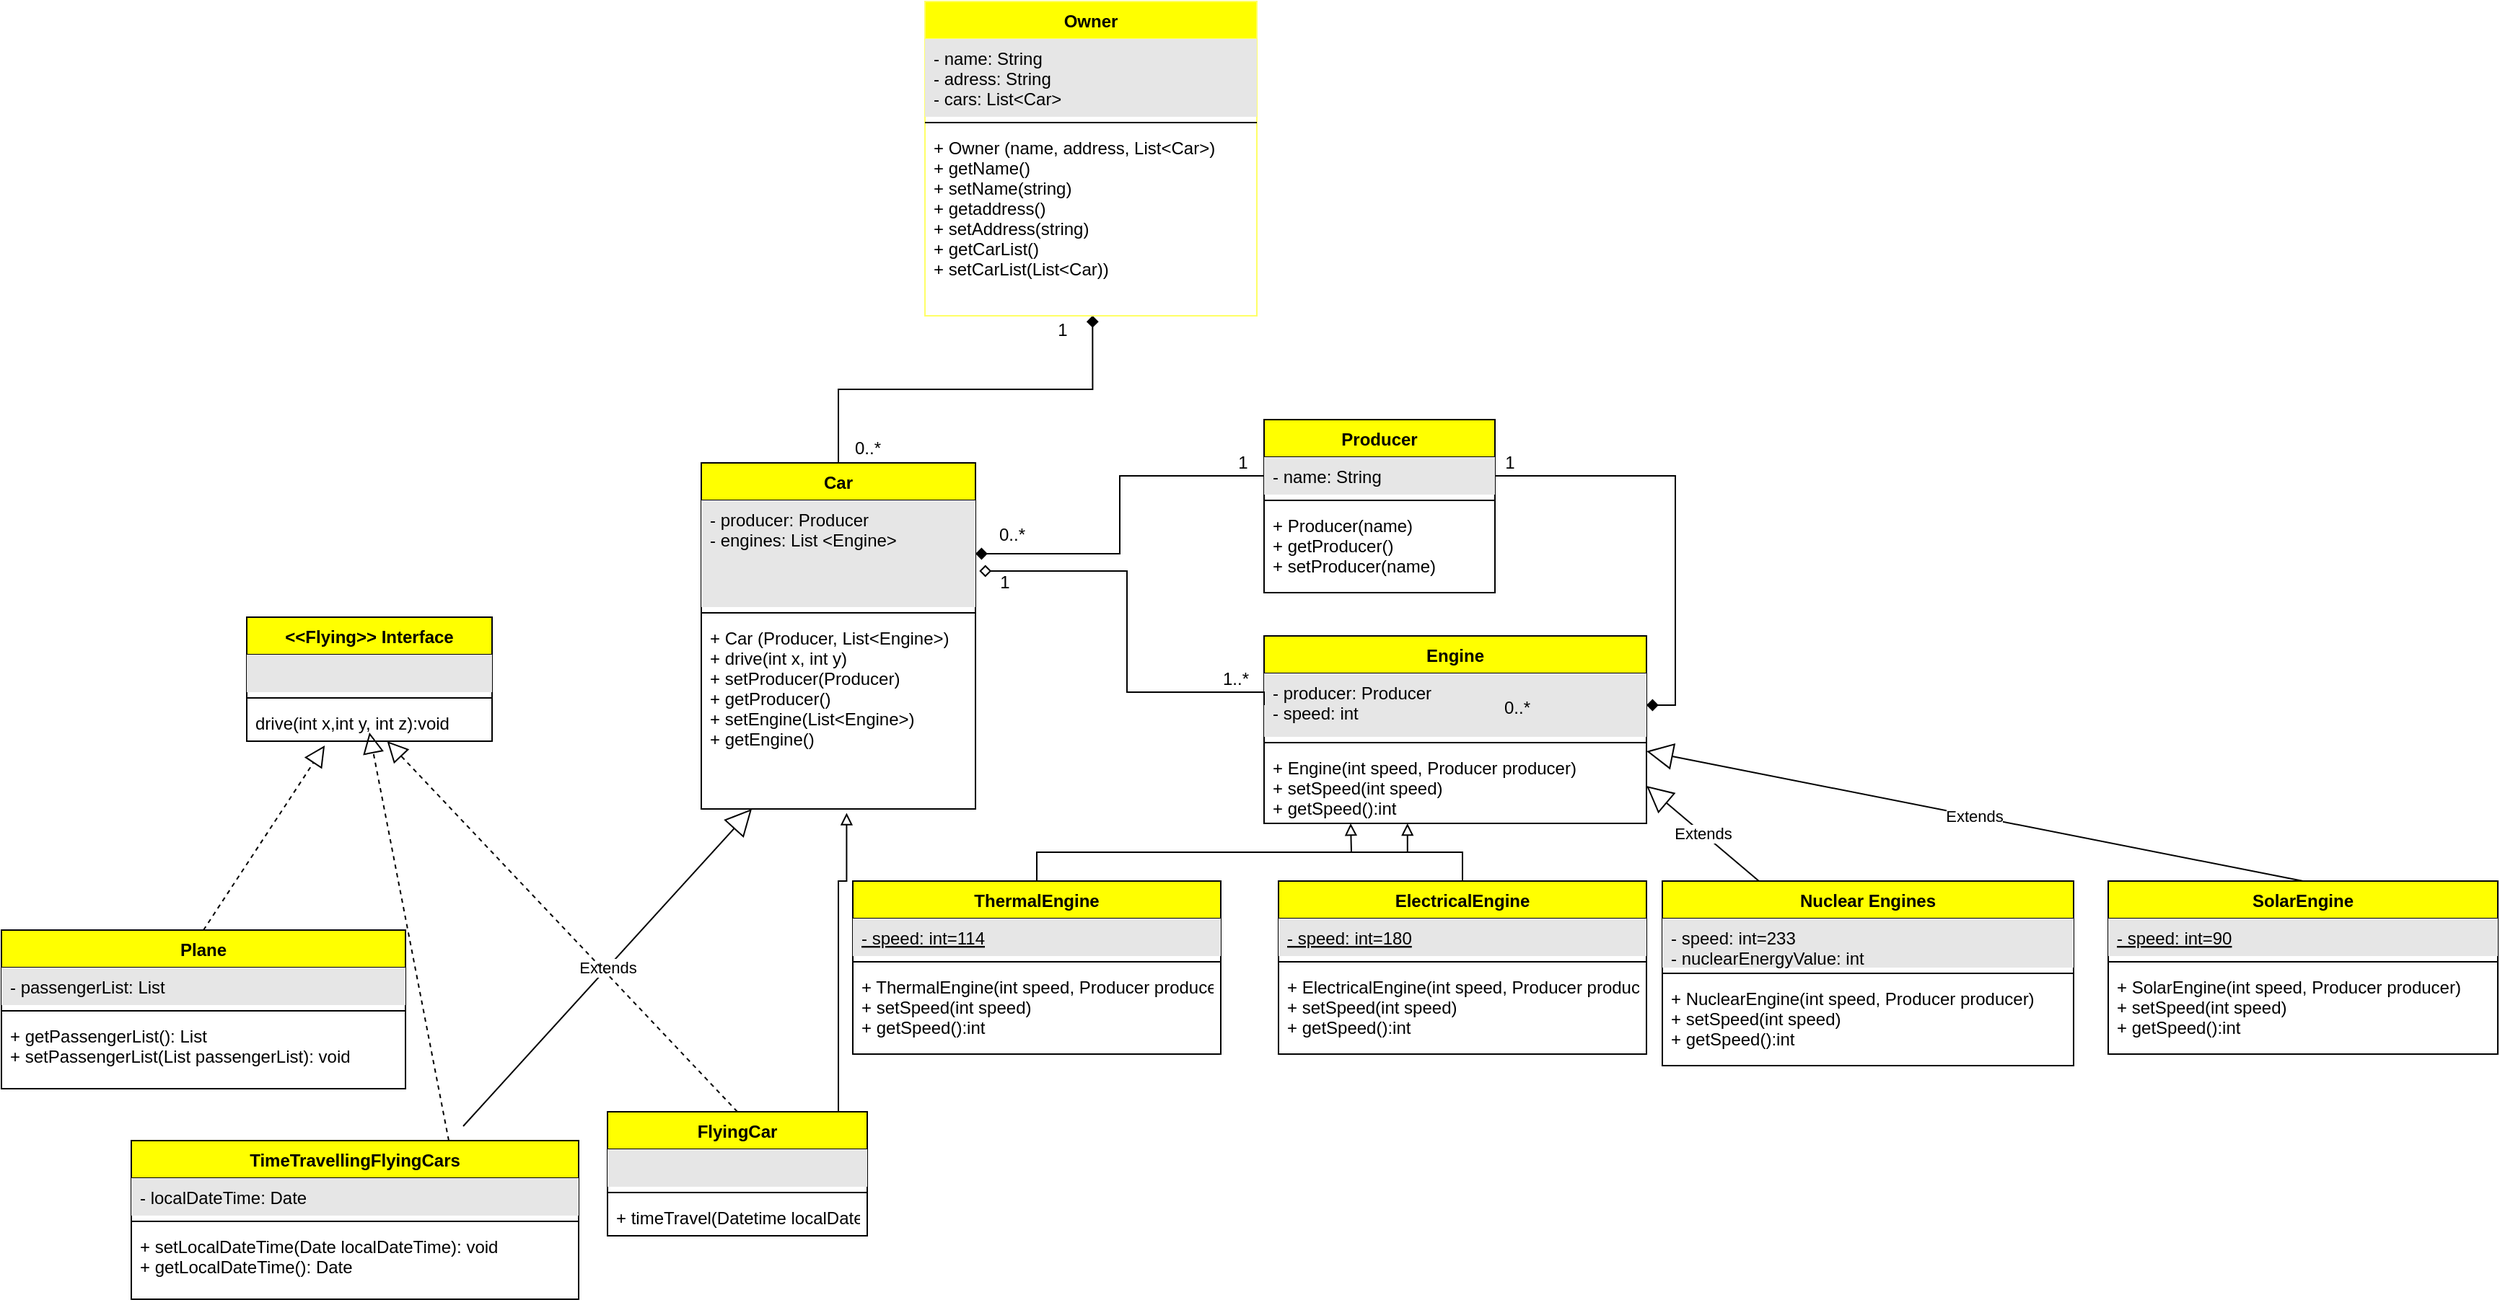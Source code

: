 <mxfile version="20.0.1" type="github">
  <diagram id="C5RBs43oDa-KdzZeNtuy" name="Page-1">
    <mxGraphModel dx="3462" dy="760" grid="1" gridSize="10" guides="1" tooltips="1" connect="1" arrows="1" fold="1" page="1" pageScale="1" pageWidth="1800" pageHeight="1000" math="0" shadow="0">
      <root>
        <mxCell id="WIyWlLk6GJQsqaUBKTNV-0" />
        <mxCell id="WIyWlLk6GJQsqaUBKTNV-1" parent="WIyWlLk6GJQsqaUBKTNV-0" />
        <mxCell id="aXp1cObeX2M25JBQMIca-23" style="edgeStyle=orthogonalEdgeStyle;rounded=0;orthogonalLoop=1;jettySize=auto;html=1;entryX=0.505;entryY=0.999;entryDx=0;entryDy=0;entryPerimeter=0;endArrow=diamond;endFill=1;" parent="WIyWlLk6GJQsqaUBKTNV-1" source="blP-r5KLYwO_4_YSS9iV-0" target="aXp1cObeX2M25JBQMIca-16" edge="1">
          <mxGeometry relative="1" as="geometry" />
        </mxCell>
        <mxCell id="blP-r5KLYwO_4_YSS9iV-0" value="Car" style="swimlane;fontStyle=1;align=center;verticalAlign=top;childLayout=stackLayout;horizontal=1;startSize=26;horizontalStack=0;resizeParent=1;resizeParentMax=0;resizeLast=0;collapsible=1;marginBottom=0;fillColor=#FFFF00;" parent="WIyWlLk6GJQsqaUBKTNV-1" vertex="1">
          <mxGeometry x="-1279" y="400" width="190" height="240" as="geometry" />
        </mxCell>
        <mxCell id="blP-r5KLYwO_4_YSS9iV-1" value="- producer: Producer&#xa;- engines: List &lt;Engine&gt;" style="text;strokeColor=none;fillColor=#E6E6E6;align=left;verticalAlign=top;spacingLeft=4;spacingRight=4;overflow=hidden;rotatable=0;points=[[0,0.5],[1,0.5]];portConstraint=eastwest;" parent="blP-r5KLYwO_4_YSS9iV-0" vertex="1">
          <mxGeometry y="26" width="190" height="74" as="geometry" />
        </mxCell>
        <mxCell id="blP-r5KLYwO_4_YSS9iV-2" value="" style="line;strokeWidth=1;fillColor=none;align=left;verticalAlign=middle;spacingTop=-1;spacingLeft=3;spacingRight=3;rotatable=0;labelPosition=right;points=[];portConstraint=eastwest;" parent="blP-r5KLYwO_4_YSS9iV-0" vertex="1">
          <mxGeometry y="100" width="190" height="8" as="geometry" />
        </mxCell>
        <mxCell id="blP-r5KLYwO_4_YSS9iV-3" value="+ Car (Producer, List&lt;Engine&gt;)&#xa;+ drive(int x, int y)&#xa;+ setProducer(Producer)&#xa;+ getProducer()&#xa;+ setEngine(List&lt;Engine&gt;)&#xa;+ getEngine()&#xa;" style="text;strokeColor=none;fillColor=none;align=left;verticalAlign=top;spacingLeft=4;spacingRight=4;overflow=hidden;rotatable=0;points=[[0,0.5],[1,0.5]];portConstraint=eastwest;" parent="blP-r5KLYwO_4_YSS9iV-0" vertex="1">
          <mxGeometry y="108" width="190" height="132" as="geometry" />
        </mxCell>
        <mxCell id="blP-r5KLYwO_4_YSS9iV-8" value="Producer" style="swimlane;fontStyle=1;align=center;verticalAlign=top;childLayout=stackLayout;horizontal=1;startSize=26;horizontalStack=0;resizeParent=1;resizeParentMax=0;resizeLast=0;collapsible=1;marginBottom=0;fillColor=#FFFF00;" parent="WIyWlLk6GJQsqaUBKTNV-1" vertex="1">
          <mxGeometry x="-889" y="370" width="160" height="120" as="geometry" />
        </mxCell>
        <mxCell id="blP-r5KLYwO_4_YSS9iV-9" value="- name: String" style="text;strokeColor=none;fillColor=#E6E6E6;align=left;verticalAlign=top;spacingLeft=4;spacingRight=4;overflow=hidden;rotatable=0;points=[[0,0.5],[1,0.5]];portConstraint=eastwest;" parent="blP-r5KLYwO_4_YSS9iV-8" vertex="1">
          <mxGeometry y="26" width="160" height="26" as="geometry" />
        </mxCell>
        <mxCell id="blP-r5KLYwO_4_YSS9iV-10" value="" style="line;strokeWidth=1;fillColor=none;align=left;verticalAlign=middle;spacingTop=-1;spacingLeft=3;spacingRight=3;rotatable=0;labelPosition=right;points=[];portConstraint=eastwest;" parent="blP-r5KLYwO_4_YSS9iV-8" vertex="1">
          <mxGeometry y="52" width="160" height="8" as="geometry" />
        </mxCell>
        <mxCell id="blP-r5KLYwO_4_YSS9iV-11" value="+ Producer(name)&#xa;+ getProducer()&#xa;+ setProducer(name)" style="text;strokeColor=none;fillColor=none;align=left;verticalAlign=top;spacingLeft=4;spacingRight=4;overflow=hidden;rotatable=0;points=[[0,0.5],[1,0.5]];portConstraint=eastwest;" parent="blP-r5KLYwO_4_YSS9iV-8" vertex="1">
          <mxGeometry y="60" width="160" height="60" as="geometry" />
        </mxCell>
        <mxCell id="blP-r5KLYwO_4_YSS9iV-12" value="Engine" style="swimlane;fontStyle=1;align=center;verticalAlign=top;childLayout=stackLayout;horizontal=1;startSize=26;horizontalStack=0;resizeParent=1;resizeParentMax=0;resizeLast=0;collapsible=1;marginBottom=0;fillColor=#FFFF00;" parent="WIyWlLk6GJQsqaUBKTNV-1" vertex="1">
          <mxGeometry x="-889" y="520" width="265" height="130" as="geometry" />
        </mxCell>
        <mxCell id="blP-r5KLYwO_4_YSS9iV-13" value="- producer: Producer&#xa;- speed: int&#xa;" style="text;strokeColor=none;fillColor=#E6E6E6;align=left;verticalAlign=top;spacingLeft=4;spacingRight=4;overflow=hidden;rotatable=0;points=[[0,0.5],[1,0.5]];portConstraint=eastwest;" parent="blP-r5KLYwO_4_YSS9iV-12" vertex="1">
          <mxGeometry y="26" width="265" height="44" as="geometry" />
        </mxCell>
        <mxCell id="blP-r5KLYwO_4_YSS9iV-14" value="" style="line;strokeWidth=1;fillColor=none;align=left;verticalAlign=middle;spacingTop=-1;spacingLeft=3;spacingRight=3;rotatable=0;labelPosition=right;points=[];portConstraint=eastwest;" parent="blP-r5KLYwO_4_YSS9iV-12" vertex="1">
          <mxGeometry y="70" width="265" height="8" as="geometry" />
        </mxCell>
        <mxCell id="blP-r5KLYwO_4_YSS9iV-15" value="+ Engine(int speed, Producer producer)&#xa;+ setSpeed(int speed)&#xa;+ getSpeed():int" style="text;strokeColor=none;fillColor=none;align=left;verticalAlign=top;spacingLeft=4;spacingRight=4;overflow=hidden;rotatable=0;points=[[0,0.5],[1,0.5]];portConstraint=eastwest;" parent="blP-r5KLYwO_4_YSS9iV-12" vertex="1">
          <mxGeometry y="78" width="265" height="52" as="geometry" />
        </mxCell>
        <mxCell id="blP-r5KLYwO_4_YSS9iV-16" style="edgeStyle=orthogonalEdgeStyle;rounded=0;orthogonalLoop=1;jettySize=auto;html=1;exitX=0;exitY=0.5;exitDx=0;exitDy=0;endArrow=diamond;endFill=0;entryX=1.014;entryY=0.662;entryDx=0;entryDy=0;entryPerimeter=0;" parent="WIyWlLk6GJQsqaUBKTNV-1" source="blP-r5KLYwO_4_YSS9iV-13" target="blP-r5KLYwO_4_YSS9iV-1" edge="1">
          <mxGeometry relative="1" as="geometry">
            <Array as="points">
              <mxPoint x="-889" y="559" />
              <mxPoint x="-984" y="559" />
              <mxPoint x="-984" y="475" />
            </Array>
            <mxPoint x="-1029" y="540" as="targetPoint" />
          </mxGeometry>
        </mxCell>
        <mxCell id="blP-r5KLYwO_4_YSS9iV-17" value="1" style="text;html=1;resizable=0;autosize=1;align=center;verticalAlign=middle;points=[];fillColor=none;strokeColor=none;rounded=0;" parent="WIyWlLk6GJQsqaUBKTNV-1" vertex="1">
          <mxGeometry x="-1079" y="473" width="20" height="20" as="geometry" />
        </mxCell>
        <mxCell id="blP-r5KLYwO_4_YSS9iV-18" value="1..*" style="text;html=1;resizable=0;autosize=1;align=center;verticalAlign=middle;points=[];fillColor=none;strokeColor=none;rounded=0;" parent="WIyWlLk6GJQsqaUBKTNV-1" vertex="1">
          <mxGeometry x="-924" y="540" width="30" height="20" as="geometry" />
        </mxCell>
        <mxCell id="blP-r5KLYwO_4_YSS9iV-20" value="1" style="text;html=1;resizable=0;autosize=1;align=center;verticalAlign=middle;points=[];fillColor=none;strokeColor=none;rounded=0;" parent="WIyWlLk6GJQsqaUBKTNV-1" vertex="1">
          <mxGeometry x="-914" y="390" width="20" height="20" as="geometry" />
        </mxCell>
        <mxCell id="blP-r5KLYwO_4_YSS9iV-21" value="0..*" style="text;html=1;resizable=0;autosize=1;align=center;verticalAlign=middle;points=[];fillColor=none;strokeColor=none;rounded=0;" parent="WIyWlLk6GJQsqaUBKTNV-1" vertex="1">
          <mxGeometry x="-1079" y="440" width="30" height="20" as="geometry" />
        </mxCell>
        <mxCell id="blP-r5KLYwO_4_YSS9iV-23" style="edgeStyle=orthogonalEdgeStyle;rounded=0;orthogonalLoop=1;jettySize=auto;html=1;exitX=1;exitY=0.5;exitDx=0;exitDy=0;entryX=1;entryY=0.5;entryDx=0;entryDy=0;endArrow=diamond;endFill=1;" parent="WIyWlLk6GJQsqaUBKTNV-1" source="blP-r5KLYwO_4_YSS9iV-9" target="blP-r5KLYwO_4_YSS9iV-13" edge="1">
          <mxGeometry relative="1" as="geometry" />
        </mxCell>
        <mxCell id="blP-r5KLYwO_4_YSS9iV-24" value="1" style="text;html=1;resizable=0;autosize=1;align=center;verticalAlign=middle;points=[];fillColor=none;strokeColor=none;rounded=0;" parent="WIyWlLk6GJQsqaUBKTNV-1" vertex="1">
          <mxGeometry x="-729" y="390" width="20" height="20" as="geometry" />
        </mxCell>
        <mxCell id="blP-r5KLYwO_4_YSS9iV-25" value="0..*" style="text;html=1;resizable=0;autosize=1;align=center;verticalAlign=middle;points=[];fillColor=none;strokeColor=none;rounded=0;" parent="WIyWlLk6GJQsqaUBKTNV-1" vertex="1">
          <mxGeometry x="-729" y="560" width="30" height="20" as="geometry" />
        </mxCell>
        <mxCell id="blP-r5KLYwO_4_YSS9iV-27" style="edgeStyle=orthogonalEdgeStyle;rounded=0;orthogonalLoop=1;jettySize=auto;html=1;exitX=0;exitY=0.5;exitDx=0;exitDy=0;entryX=1;entryY=0.5;entryDx=0;entryDy=0;endArrow=diamond;endFill=1;" parent="WIyWlLk6GJQsqaUBKTNV-1" source="blP-r5KLYwO_4_YSS9iV-9" target="blP-r5KLYwO_4_YSS9iV-1" edge="1">
          <mxGeometry relative="1" as="geometry" />
        </mxCell>
        <mxCell id="blP-r5KLYwO_4_YSS9iV-38" style="edgeStyle=orthogonalEdgeStyle;rounded=0;orthogonalLoop=1;jettySize=auto;html=1;exitX=0.5;exitY=0;exitDx=0;exitDy=0;entryX=0.375;entryY=1;entryDx=0;entryDy=0;entryPerimeter=0;endArrow=block;endFill=0;" parent="WIyWlLk6GJQsqaUBKTNV-1" source="blP-r5KLYwO_4_YSS9iV-30" target="blP-r5KLYwO_4_YSS9iV-15" edge="1">
          <mxGeometry relative="1" as="geometry" />
        </mxCell>
        <mxCell id="blP-r5KLYwO_4_YSS9iV-30" value="ThermalEngine" style="swimlane;fontStyle=1;align=center;verticalAlign=top;childLayout=stackLayout;horizontal=1;startSize=26;horizontalStack=0;resizeParent=1;resizeParentMax=0;resizeLast=0;collapsible=1;marginBottom=0;fillColor=#FFFF00;" parent="WIyWlLk6GJQsqaUBKTNV-1" vertex="1">
          <mxGeometry x="-1174" y="690" width="255" height="120" as="geometry" />
        </mxCell>
        <mxCell id="blP-r5KLYwO_4_YSS9iV-31" value="- speed: int=114" style="text;strokeColor=none;fillColor=#E6E6E6;align=left;verticalAlign=top;spacingLeft=4;spacingRight=4;overflow=hidden;rotatable=0;points=[[0,0.5],[1,0.5]];portConstraint=eastwest;fontStyle=4" parent="blP-r5KLYwO_4_YSS9iV-30" vertex="1">
          <mxGeometry y="26" width="255" height="26" as="geometry" />
        </mxCell>
        <mxCell id="blP-r5KLYwO_4_YSS9iV-32" value="" style="line;strokeWidth=1;fillColor=none;align=left;verticalAlign=middle;spacingTop=-1;spacingLeft=3;spacingRight=3;rotatable=0;labelPosition=right;points=[];portConstraint=eastwest;" parent="blP-r5KLYwO_4_YSS9iV-30" vertex="1">
          <mxGeometry y="52" width="255" height="8" as="geometry" />
        </mxCell>
        <mxCell id="blP-r5KLYwO_4_YSS9iV-33" value="+ ThermalEngine(int speed, Producer producer)&#xa;+ setSpeed(int speed)&#xa;+ getSpeed():int" style="text;strokeColor=none;fillColor=none;align=left;verticalAlign=top;spacingLeft=4;spacingRight=4;overflow=hidden;rotatable=0;points=[[0,0.5],[1,0.5]];portConstraint=eastwest;" parent="blP-r5KLYwO_4_YSS9iV-30" vertex="1">
          <mxGeometry y="60" width="255" height="60" as="geometry" />
        </mxCell>
        <mxCell id="blP-r5KLYwO_4_YSS9iV-40" style="edgeStyle=orthogonalEdgeStyle;rounded=0;orthogonalLoop=1;jettySize=auto;html=1;exitX=0.5;exitY=0;exitDx=0;exitDy=0;endArrow=block;endFill=0;" parent="WIyWlLk6GJQsqaUBKTNV-1" source="blP-r5KLYwO_4_YSS9iV-34" edge="1">
          <mxGeometry relative="1" as="geometry">
            <mxPoint x="-829" y="650" as="targetPoint" />
          </mxGeometry>
        </mxCell>
        <mxCell id="blP-r5KLYwO_4_YSS9iV-34" value="ElectricalEngine" style="swimlane;fontStyle=1;align=center;verticalAlign=top;childLayout=stackLayout;horizontal=1;startSize=26;horizontalStack=0;resizeParent=1;resizeParentMax=0;resizeLast=0;collapsible=1;marginBottom=0;fillColor=#FFFF00;" parent="WIyWlLk6GJQsqaUBKTNV-1" vertex="1">
          <mxGeometry x="-879" y="690" width="255" height="120" as="geometry" />
        </mxCell>
        <mxCell id="blP-r5KLYwO_4_YSS9iV-35" value="- speed: int=180" style="text;strokeColor=none;fillColor=#E6E6E6;align=left;verticalAlign=top;spacingLeft=4;spacingRight=4;overflow=hidden;rotatable=0;points=[[0,0.5],[1,0.5]];portConstraint=eastwest;fontStyle=4" parent="blP-r5KLYwO_4_YSS9iV-34" vertex="1">
          <mxGeometry y="26" width="255" height="26" as="geometry" />
        </mxCell>
        <mxCell id="blP-r5KLYwO_4_YSS9iV-36" value="" style="line;strokeWidth=1;fillColor=none;align=left;verticalAlign=middle;spacingTop=-1;spacingLeft=3;spacingRight=3;rotatable=0;labelPosition=right;points=[];portConstraint=eastwest;" parent="blP-r5KLYwO_4_YSS9iV-34" vertex="1">
          <mxGeometry y="52" width="255" height="8" as="geometry" />
        </mxCell>
        <mxCell id="blP-r5KLYwO_4_YSS9iV-37" value="+ ElectricalEngine(int speed, Producer producer)&#xa;+ setSpeed(int speed)&#xa;+ getSpeed():int" style="text;strokeColor=none;fillColor=none;align=left;verticalAlign=top;spacingLeft=4;spacingRight=4;overflow=hidden;rotatable=0;points=[[0,0.5],[1,0.5]];portConstraint=eastwest;fontStyle=0" parent="blP-r5KLYwO_4_YSS9iV-34" vertex="1">
          <mxGeometry y="60" width="255" height="60" as="geometry" />
        </mxCell>
        <mxCell id="blP-r5KLYwO_4_YSS9iV-42" value="&lt;&lt;Flying&gt;&gt; Interface" style="swimlane;fontStyle=1;align=center;verticalAlign=top;childLayout=stackLayout;horizontal=1;startSize=26;horizontalStack=0;resizeParent=1;resizeParentMax=0;resizeLast=0;collapsible=1;marginBottom=0;fillColor=#FFFF00;" parent="WIyWlLk6GJQsqaUBKTNV-1" vertex="1">
          <mxGeometry x="-1594" y="507" width="170" height="86" as="geometry" />
        </mxCell>
        <mxCell id="blP-r5KLYwO_4_YSS9iV-43" value="      " style="text;strokeColor=none;fillColor=#E6E6E6;align=left;verticalAlign=top;spacingLeft=4;spacingRight=4;overflow=hidden;rotatable=0;points=[[0,0.5],[1,0.5]];portConstraint=eastwest;" parent="blP-r5KLYwO_4_YSS9iV-42" vertex="1">
          <mxGeometry y="26" width="170" height="26" as="geometry" />
        </mxCell>
        <mxCell id="blP-r5KLYwO_4_YSS9iV-44" value="" style="line;strokeWidth=1;fillColor=none;align=left;verticalAlign=middle;spacingTop=-1;spacingLeft=3;spacingRight=3;rotatable=0;labelPosition=right;points=[];portConstraint=eastwest;" parent="blP-r5KLYwO_4_YSS9iV-42" vertex="1">
          <mxGeometry y="52" width="170" height="8" as="geometry" />
        </mxCell>
        <mxCell id="blP-r5KLYwO_4_YSS9iV-45" value="drive(int x,int y, int z):void" style="text;strokeColor=none;fillColor=none;align=left;verticalAlign=top;spacingLeft=4;spacingRight=4;overflow=hidden;rotatable=0;points=[[0,0.5],[1,0.5]];portConstraint=eastwest;" parent="blP-r5KLYwO_4_YSS9iV-42" vertex="1">
          <mxGeometry y="60" width="170" height="26" as="geometry" />
        </mxCell>
        <mxCell id="aXp1cObeX2M25JBQMIca-26" style="edgeStyle=orthogonalEdgeStyle;rounded=0;orthogonalLoop=1;jettySize=auto;html=1;entryX=0.53;entryY=1.021;entryDx=0;entryDy=0;entryPerimeter=0;endArrow=block;endFill=0;" parent="WIyWlLk6GJQsqaUBKTNV-1" source="blP-r5KLYwO_4_YSS9iV-46" target="blP-r5KLYwO_4_YSS9iV-3" edge="1">
          <mxGeometry relative="1" as="geometry">
            <Array as="points">
              <mxPoint x="-1184" y="690" />
              <mxPoint x="-1178" y="690" />
            </Array>
          </mxGeometry>
        </mxCell>
        <mxCell id="blP-r5KLYwO_4_YSS9iV-46" value="FlyingCar" style="swimlane;fontStyle=1;align=center;verticalAlign=top;childLayout=stackLayout;horizontal=1;startSize=26;horizontalStack=0;resizeParent=1;resizeParentMax=0;resizeLast=0;collapsible=1;marginBottom=0;fillColor=#FFFF00;" parent="WIyWlLk6GJQsqaUBKTNV-1" vertex="1">
          <mxGeometry x="-1344" y="850" width="180" height="86" as="geometry" />
        </mxCell>
        <mxCell id="ecQhq5Q0LJdTcY4nDZZT-23" value="Extends" style="endArrow=block;endSize=16;endFill=0;html=1;rounded=0;" parent="blP-r5KLYwO_4_YSS9iV-46" target="blP-r5KLYwO_4_YSS9iV-3" edge="1">
          <mxGeometry width="160" relative="1" as="geometry">
            <mxPoint x="-100" y="10" as="sourcePoint" />
            <mxPoint x="60" y="10" as="targetPoint" />
          </mxGeometry>
        </mxCell>
        <mxCell id="blP-r5KLYwO_4_YSS9iV-47" value="   " style="text;strokeColor=none;fillColor=#E6E6E6;align=left;verticalAlign=top;spacingLeft=4;spacingRight=4;overflow=hidden;rotatable=0;points=[[0,0.5],[1,0.5]];portConstraint=eastwest;" parent="blP-r5KLYwO_4_YSS9iV-46" vertex="1">
          <mxGeometry y="26" width="180" height="26" as="geometry" />
        </mxCell>
        <mxCell id="blP-r5KLYwO_4_YSS9iV-48" value="" style="line;strokeWidth=1;fillColor=none;align=left;verticalAlign=middle;spacingTop=-1;spacingLeft=3;spacingRight=3;rotatable=0;labelPosition=right;points=[];portConstraint=eastwest;" parent="blP-r5KLYwO_4_YSS9iV-46" vertex="1">
          <mxGeometry y="52" width="180" height="8" as="geometry" />
        </mxCell>
        <mxCell id="blP-r5KLYwO_4_YSS9iV-49" value="+ timeTravel(Datetime localDateTime)" style="text;strokeColor=none;fillColor=none;align=left;verticalAlign=top;spacingLeft=4;spacingRight=4;overflow=hidden;rotatable=0;points=[[0,0.5],[1,0.5]];portConstraint=eastwest;" parent="blP-r5KLYwO_4_YSS9iV-46" vertex="1">
          <mxGeometry y="60" width="180" height="26" as="geometry" />
        </mxCell>
        <mxCell id="aXp1cObeX2M25JBQMIca-2" value="Nuclear Engines" style="swimlane;fontStyle=1;align=center;verticalAlign=top;childLayout=stackLayout;horizontal=1;startSize=26;horizontalStack=0;resizeParent=1;resizeParentMax=0;resizeLast=0;collapsible=1;marginBottom=0;fillColor=#FFFF00;" parent="WIyWlLk6GJQsqaUBKTNV-1" vertex="1">
          <mxGeometry x="-613" y="690" width="285" height="128" as="geometry" />
        </mxCell>
        <mxCell id="aXp1cObeX2M25JBQMIca-3" value="- speed: int=233&#xa;- nuclearEnergyValue: int&#xa;" style="text;strokeColor=none;fillColor=#E6E6E6;align=left;verticalAlign=top;spacingLeft=4;spacingRight=4;overflow=hidden;rotatable=0;points=[[0,0.5],[1,0.5]];portConstraint=eastwest;fontStyle=0" parent="aXp1cObeX2M25JBQMIca-2" vertex="1">
          <mxGeometry y="26" width="285" height="34" as="geometry" />
        </mxCell>
        <mxCell id="aXp1cObeX2M25JBQMIca-4" value="" style="line;strokeWidth=1;fillColor=none;align=left;verticalAlign=middle;spacingTop=-1;spacingLeft=3;spacingRight=3;rotatable=0;labelPosition=right;points=[];portConstraint=eastwest;" parent="aXp1cObeX2M25JBQMIca-2" vertex="1">
          <mxGeometry y="60" width="285" height="8" as="geometry" />
        </mxCell>
        <mxCell id="aXp1cObeX2M25JBQMIca-5" value="+ NuclearEngine(int speed, Producer producer)&#xa;+ setSpeed(int speed)&#xa;+ getSpeed():int" style="text;strokeColor=none;fillColor=none;align=left;verticalAlign=top;spacingLeft=4;spacingRight=4;overflow=hidden;rotatable=0;points=[[0,0.5],[1,0.5]];portConstraint=eastwest;fontStyle=0" parent="aXp1cObeX2M25JBQMIca-2" vertex="1">
          <mxGeometry y="68" width="285" height="60" as="geometry" />
        </mxCell>
        <mxCell id="aXp1cObeX2M25JBQMIca-7" value="SolarEngine" style="swimlane;fontStyle=1;align=center;verticalAlign=top;childLayout=stackLayout;horizontal=1;startSize=26;horizontalStack=0;resizeParent=1;resizeParentMax=0;resizeLast=0;collapsible=1;marginBottom=0;fillColor=#FFFF00;" parent="WIyWlLk6GJQsqaUBKTNV-1" vertex="1">
          <mxGeometry x="-304" y="690" width="270" height="120" as="geometry" />
        </mxCell>
        <mxCell id="aXp1cObeX2M25JBQMIca-8" value="- speed: int=90" style="text;strokeColor=none;fillColor=#E6E6E6;align=left;verticalAlign=top;spacingLeft=4;spacingRight=4;overflow=hidden;rotatable=0;points=[[0,0.5],[1,0.5]];portConstraint=eastwest;fontStyle=4" parent="aXp1cObeX2M25JBQMIca-7" vertex="1">
          <mxGeometry y="26" width="270" height="26" as="geometry" />
        </mxCell>
        <mxCell id="aXp1cObeX2M25JBQMIca-9" value="" style="line;strokeWidth=1;fillColor=none;align=left;verticalAlign=middle;spacingTop=-1;spacingLeft=3;spacingRight=3;rotatable=0;labelPosition=right;points=[];portConstraint=eastwest;" parent="aXp1cObeX2M25JBQMIca-7" vertex="1">
          <mxGeometry y="52" width="270" height="8" as="geometry" />
        </mxCell>
        <mxCell id="aXp1cObeX2M25JBQMIca-10" value="+ SolarEngine(int speed, Producer producer)&#xa;+ setSpeed(int speed)&#xa;+ getSpeed():int" style="text;strokeColor=none;fillColor=none;align=left;verticalAlign=top;spacingLeft=4;spacingRight=4;overflow=hidden;rotatable=0;points=[[0,0.5],[1,0.5]];portConstraint=eastwest;fontStyle=0" parent="aXp1cObeX2M25JBQMIca-7" vertex="1">
          <mxGeometry y="60" width="270" height="60" as="geometry" />
        </mxCell>
        <mxCell id="aXp1cObeX2M25JBQMIca-13" value="Owner" style="swimlane;fontStyle=1;align=center;verticalAlign=top;childLayout=stackLayout;horizontal=1;startSize=26;horizontalStack=0;resizeParent=1;resizeParentMax=0;resizeLast=0;collapsible=1;marginBottom=0;strokeColor=#FFFF66;fillColor=#FFFF00;" parent="WIyWlLk6GJQsqaUBKTNV-1" vertex="1">
          <mxGeometry x="-1124" y="80" width="230" height="218" as="geometry" />
        </mxCell>
        <mxCell id="aXp1cObeX2M25JBQMIca-14" value="- name: String&#xa;- adress: String&#xa;- cars: List&lt;Car&gt;" style="text;strokeColor=none;fillColor=#E6E6E6;align=left;verticalAlign=top;spacingLeft=4;spacingRight=4;overflow=hidden;rotatable=0;points=[[0,0.5],[1,0.5]];portConstraint=eastwest;" parent="aXp1cObeX2M25JBQMIca-13" vertex="1">
          <mxGeometry y="26" width="230" height="54" as="geometry" />
        </mxCell>
        <mxCell id="aXp1cObeX2M25JBQMIca-15" value="" style="line;strokeWidth=1;fillColor=none;align=left;verticalAlign=middle;spacingTop=-1;spacingLeft=3;spacingRight=3;rotatable=0;labelPosition=right;points=[];portConstraint=eastwest;" parent="aXp1cObeX2M25JBQMIca-13" vertex="1">
          <mxGeometry y="80" width="230" height="8" as="geometry" />
        </mxCell>
        <mxCell id="aXp1cObeX2M25JBQMIca-16" value="+ Owner (name, address, List&lt;Car&gt;)&#xa;+ getName()&#xa;+ setName(string)&#xa;+ getaddress()&#xa;+ setAddress(string)&#xa;+ getCarList()&#xa;+ setCarList(List&lt;Car))" style="text;strokeColor=none;fillColor=none;align=left;verticalAlign=top;spacingLeft=4;spacingRight=4;overflow=hidden;rotatable=0;points=[[0,0.5],[1,0.5]];portConstraint=eastwest;" parent="aXp1cObeX2M25JBQMIca-13" vertex="1">
          <mxGeometry y="88" width="230" height="130" as="geometry" />
        </mxCell>
        <mxCell id="aXp1cObeX2M25JBQMIca-19" value="0..*" style="text;html=1;resizable=0;autosize=1;align=center;verticalAlign=middle;points=[];fillColor=none;strokeColor=none;rounded=0;" parent="WIyWlLk6GJQsqaUBKTNV-1" vertex="1">
          <mxGeometry x="-1179" y="380" width="30" height="20" as="geometry" />
        </mxCell>
        <mxCell id="aXp1cObeX2M25JBQMIca-20" value="1" style="text;html=1;resizable=0;autosize=1;align=center;verticalAlign=middle;points=[];fillColor=none;strokeColor=none;rounded=0;" parent="WIyWlLk6GJQsqaUBKTNV-1" vertex="1">
          <mxGeometry x="-1039" y="298" width="20" height="20" as="geometry" />
        </mxCell>
        <mxCell id="ecQhq5Q0LJdTcY4nDZZT-5" value="Extends" style="endArrow=block;endSize=16;endFill=0;html=1;rounded=0;entryX=1;entryY=0.5;entryDx=0;entryDy=0;" parent="WIyWlLk6GJQsqaUBKTNV-1" source="aXp1cObeX2M25JBQMIca-2" target="blP-r5KLYwO_4_YSS9iV-15" edge="1">
          <mxGeometry width="160" relative="1" as="geometry">
            <mxPoint x="-514" y="610" as="sourcePoint" />
            <mxPoint x="-354" y="610" as="targetPoint" />
          </mxGeometry>
        </mxCell>
        <mxCell id="ecQhq5Q0LJdTcY4nDZZT-7" value="Extends" style="endArrow=block;endSize=16;endFill=0;html=1;rounded=0;entryX=1;entryY=0.038;entryDx=0;entryDy=0;entryPerimeter=0;exitX=0.5;exitY=0;exitDx=0;exitDy=0;" parent="WIyWlLk6GJQsqaUBKTNV-1" source="aXp1cObeX2M25JBQMIca-7" target="blP-r5KLYwO_4_YSS9iV-15" edge="1">
          <mxGeometry width="160" relative="1" as="geometry">
            <mxPoint x="-334" y="584.5" as="sourcePoint" />
            <mxPoint x="-174" y="584.5" as="targetPoint" />
          </mxGeometry>
        </mxCell>
        <mxCell id="ecQhq5Q0LJdTcY4nDZZT-8" value="" style="endArrow=block;dashed=1;endFill=0;endSize=12;html=1;rounded=0;exitX=0.5;exitY=0;exitDx=0;exitDy=0;" parent="WIyWlLk6GJQsqaUBKTNV-1" source="blP-r5KLYwO_4_YSS9iV-46" target="blP-r5KLYwO_4_YSS9iV-45" edge="1">
          <mxGeometry width="160" relative="1" as="geometry">
            <mxPoint x="-1134" y="750" as="sourcePoint" />
            <mxPoint x="-974" y="750" as="targetPoint" />
          </mxGeometry>
        </mxCell>
        <mxCell id="ecQhq5Q0LJdTcY4nDZZT-9" value="Plane" style="swimlane;fontStyle=1;align=center;verticalAlign=top;childLayout=stackLayout;horizontal=1;startSize=26;horizontalStack=0;resizeParent=1;resizeParentMax=0;resizeLast=0;collapsible=1;marginBottom=0;fillColor=#FFFF00;" parent="WIyWlLk6GJQsqaUBKTNV-1" vertex="1">
          <mxGeometry x="-1764" y="724" width="280" height="110" as="geometry" />
        </mxCell>
        <mxCell id="ecQhq5Q0LJdTcY4nDZZT-10" value="- passengerList: List" style="text;strokeColor=none;fillColor=#E6E6E6;align=left;verticalAlign=top;spacingLeft=4;spacingRight=4;overflow=hidden;rotatable=0;points=[[0,0.5],[1,0.5]];portConstraint=eastwest;" parent="ecQhq5Q0LJdTcY4nDZZT-9" vertex="1">
          <mxGeometry y="26" width="280" height="26" as="geometry" />
        </mxCell>
        <mxCell id="ecQhq5Q0LJdTcY4nDZZT-11" value="" style="line;strokeWidth=1;fillColor=none;align=left;verticalAlign=middle;spacingTop=-1;spacingLeft=3;spacingRight=3;rotatable=0;labelPosition=right;points=[];portConstraint=eastwest;" parent="ecQhq5Q0LJdTcY4nDZZT-9" vertex="1">
          <mxGeometry y="52" width="280" height="8" as="geometry" />
        </mxCell>
        <mxCell id="ecQhq5Q0LJdTcY4nDZZT-12" value="+ getPassengerList(): List&#xa;+ setPassengerList(List passengerList): void" style="text;strokeColor=none;fillColor=none;align=left;verticalAlign=top;spacingLeft=4;spacingRight=4;overflow=hidden;rotatable=0;points=[[0,0.5],[1,0.5]];portConstraint=eastwest;" parent="ecQhq5Q0LJdTcY4nDZZT-9" vertex="1">
          <mxGeometry y="60" width="280" height="50" as="geometry" />
        </mxCell>
        <mxCell id="ecQhq5Q0LJdTcY4nDZZT-14" value="" style="endArrow=block;dashed=1;endFill=0;endSize=12;html=1;rounded=0;entryX=0.5;entryY=0.769;entryDx=0;entryDy=0;entryPerimeter=0;" parent="WIyWlLk6GJQsqaUBKTNV-1" target="blP-r5KLYwO_4_YSS9iV-45" edge="1">
          <mxGeometry width="160" relative="1" as="geometry">
            <mxPoint x="-1454" y="870" as="sourcePoint" />
            <mxPoint x="-1294" y="870" as="targetPoint" />
          </mxGeometry>
        </mxCell>
        <mxCell id="ecQhq5Q0LJdTcY4nDZZT-16" value="" style="endArrow=block;dashed=1;endFill=0;endSize=12;html=1;rounded=0;exitX=0.5;exitY=0;exitDx=0;exitDy=0;entryX=0.318;entryY=1.115;entryDx=0;entryDy=0;entryPerimeter=0;" parent="WIyWlLk6GJQsqaUBKTNV-1" source="ecQhq5Q0LJdTcY4nDZZT-9" target="blP-r5KLYwO_4_YSS9iV-45" edge="1">
          <mxGeometry width="160" relative="1" as="geometry">
            <mxPoint x="-1594" y="646" as="sourcePoint" />
            <mxPoint x="-1434" y="646" as="targetPoint" />
          </mxGeometry>
        </mxCell>
        <mxCell id="ecQhq5Q0LJdTcY4nDZZT-17" value="TimeTravellingFlyingCars" style="swimlane;fontStyle=1;align=center;verticalAlign=top;childLayout=stackLayout;horizontal=1;startSize=26;horizontalStack=0;resizeParent=1;resizeParentMax=0;resizeLast=0;collapsible=1;marginBottom=0;fillColor=#FFFF00;" parent="WIyWlLk6GJQsqaUBKTNV-1" vertex="1">
          <mxGeometry x="-1674" y="870" width="310" height="110" as="geometry" />
        </mxCell>
        <mxCell id="ecQhq5Q0LJdTcY4nDZZT-18" value="- localDateTime: Date" style="text;strokeColor=none;fillColor=#E6E6E6;align=left;verticalAlign=top;spacingLeft=4;spacingRight=4;overflow=hidden;rotatable=0;points=[[0,0.5],[1,0.5]];portConstraint=eastwest;" parent="ecQhq5Q0LJdTcY4nDZZT-17" vertex="1">
          <mxGeometry y="26" width="310" height="26" as="geometry" />
        </mxCell>
        <mxCell id="ecQhq5Q0LJdTcY4nDZZT-19" value="" style="line;strokeWidth=1;fillColor=none;align=left;verticalAlign=middle;spacingTop=-1;spacingLeft=3;spacingRight=3;rotatable=0;labelPosition=right;points=[];portConstraint=eastwest;" parent="ecQhq5Q0LJdTcY4nDZZT-17" vertex="1">
          <mxGeometry y="52" width="310" height="8" as="geometry" />
        </mxCell>
        <mxCell id="ecQhq5Q0LJdTcY4nDZZT-20" value="+ setLocalDateTime(Date localDateTime): void&#xa;+ getLocalDateTime(): Date" style="text;strokeColor=none;fillColor=none;align=left;verticalAlign=top;spacingLeft=4;spacingRight=4;overflow=hidden;rotatable=0;points=[[0,0.5],[1,0.5]];portConstraint=eastwest;" parent="ecQhq5Q0LJdTcY4nDZZT-17" vertex="1">
          <mxGeometry y="60" width="310" height="50" as="geometry" />
        </mxCell>
      </root>
    </mxGraphModel>
  </diagram>
</mxfile>
